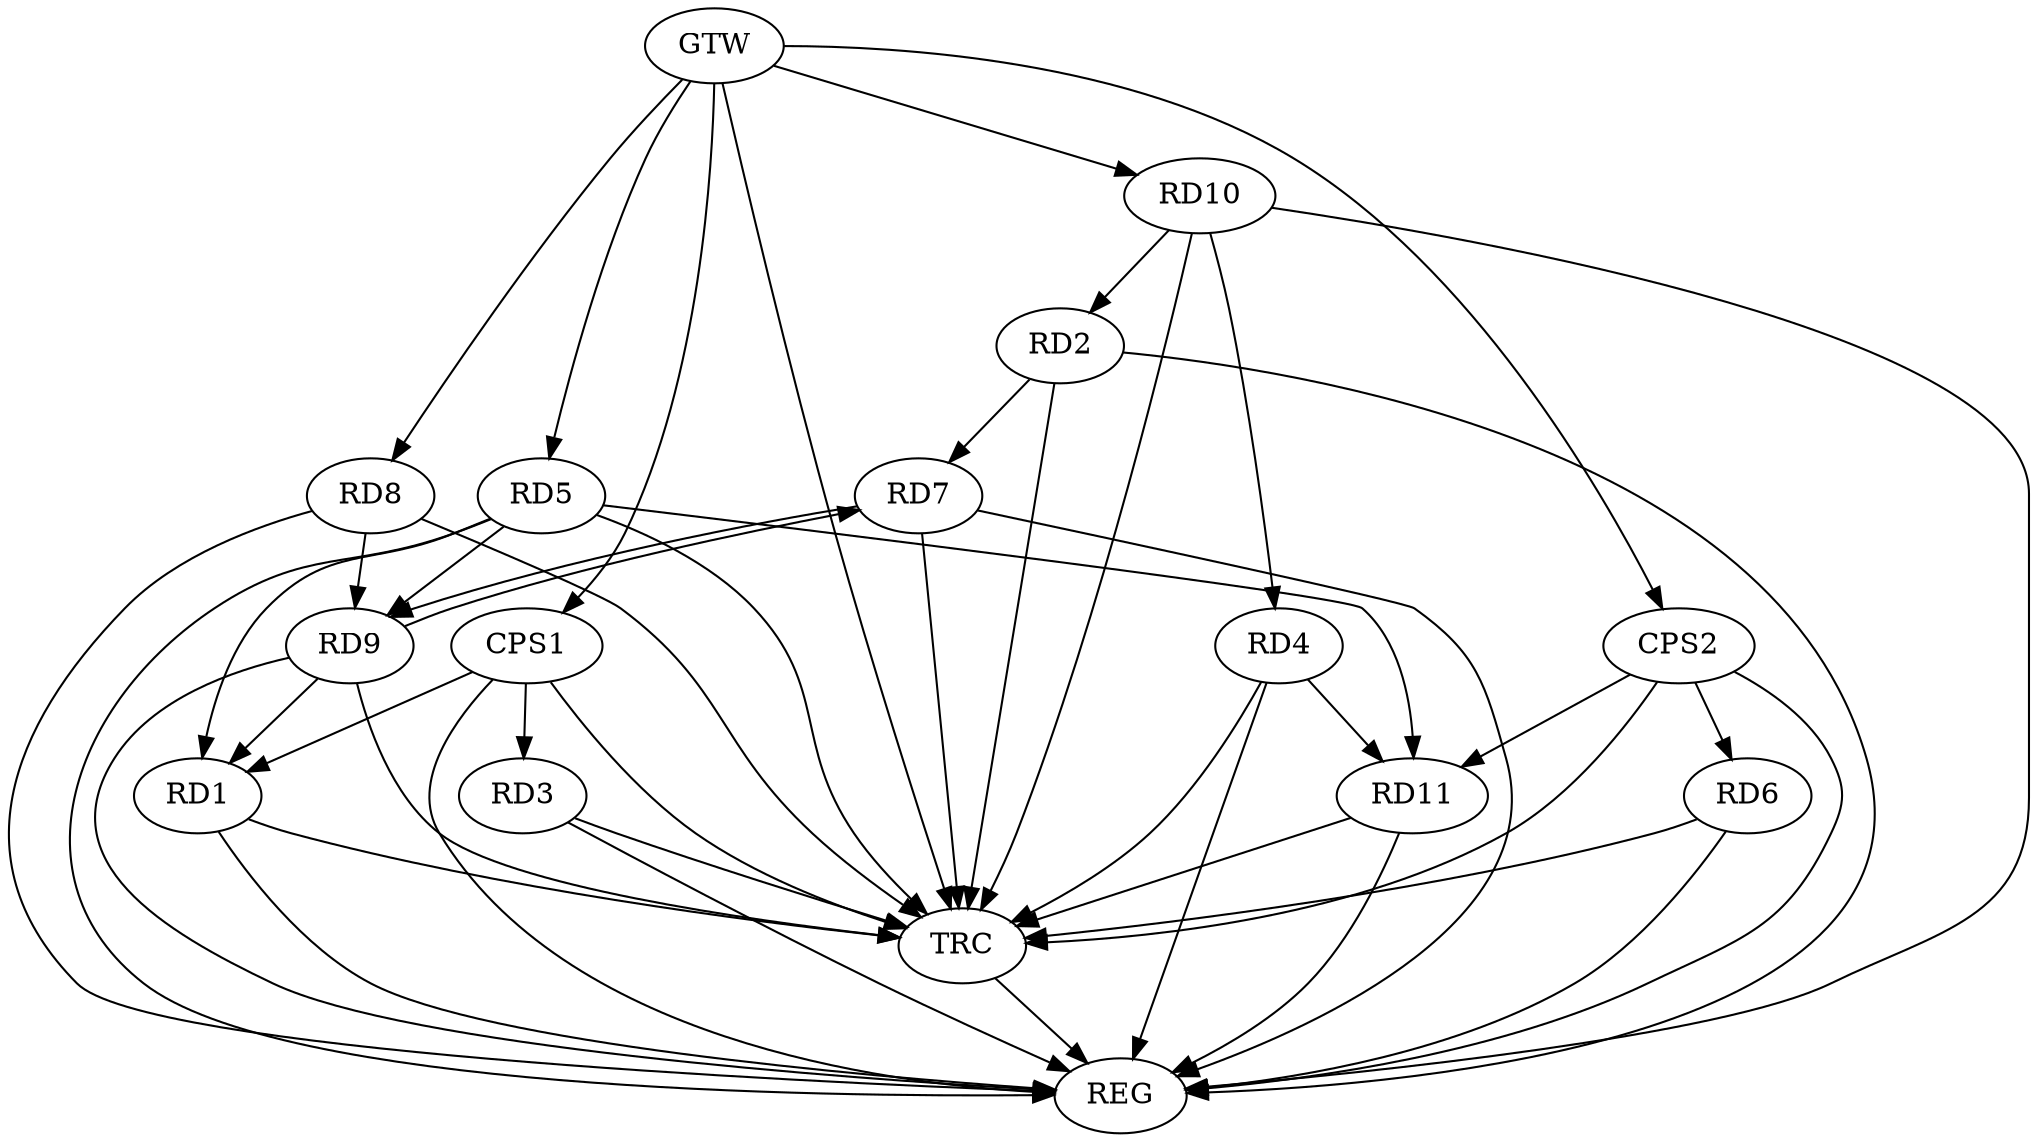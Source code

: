 strict digraph G {
  RD1 [ label="RD1" ];
  RD2 [ label="RD2" ];
  RD3 [ label="RD3" ];
  RD4 [ label="RD4" ];
  RD5 [ label="RD5" ];
  RD6 [ label="RD6" ];
  RD7 [ label="RD7" ];
  RD8 [ label="RD8" ];
  RD9 [ label="RD9" ];
  RD10 [ label="RD10" ];
  RD11 [ label="RD11" ];
  CPS1 [ label="CPS1" ];
  CPS2 [ label="CPS2" ];
  GTW [ label="GTW" ];
  REG [ label="REG" ];
  TRC [ label="TRC" ];
  RD5 -> RD1;
  RD9 -> RD1;
  RD2 -> RD7;
  RD10 -> RD2;
  RD10 -> RD4;
  RD4 -> RD11;
  RD5 -> RD9;
  RD5 -> RD11;
  RD7 -> RD9;
  RD9 -> RD7;
  RD8 -> RD9;
  CPS1 -> RD1;
  CPS1 -> RD3;
  CPS2 -> RD6;
  CPS2 -> RD11;
  GTW -> RD5;
  GTW -> RD8;
  GTW -> RD10;
  GTW -> CPS1;
  GTW -> CPS2;
  RD1 -> REG;
  RD2 -> REG;
  RD3 -> REG;
  RD4 -> REG;
  RD5 -> REG;
  RD6 -> REG;
  RD7 -> REG;
  RD8 -> REG;
  RD9 -> REG;
  RD10 -> REG;
  RD11 -> REG;
  CPS1 -> REG;
  CPS2 -> REG;
  RD1 -> TRC;
  RD2 -> TRC;
  RD3 -> TRC;
  RD4 -> TRC;
  RD5 -> TRC;
  RD6 -> TRC;
  RD7 -> TRC;
  RD8 -> TRC;
  RD9 -> TRC;
  RD10 -> TRC;
  RD11 -> TRC;
  CPS1 -> TRC;
  CPS2 -> TRC;
  GTW -> TRC;
  TRC -> REG;
}
